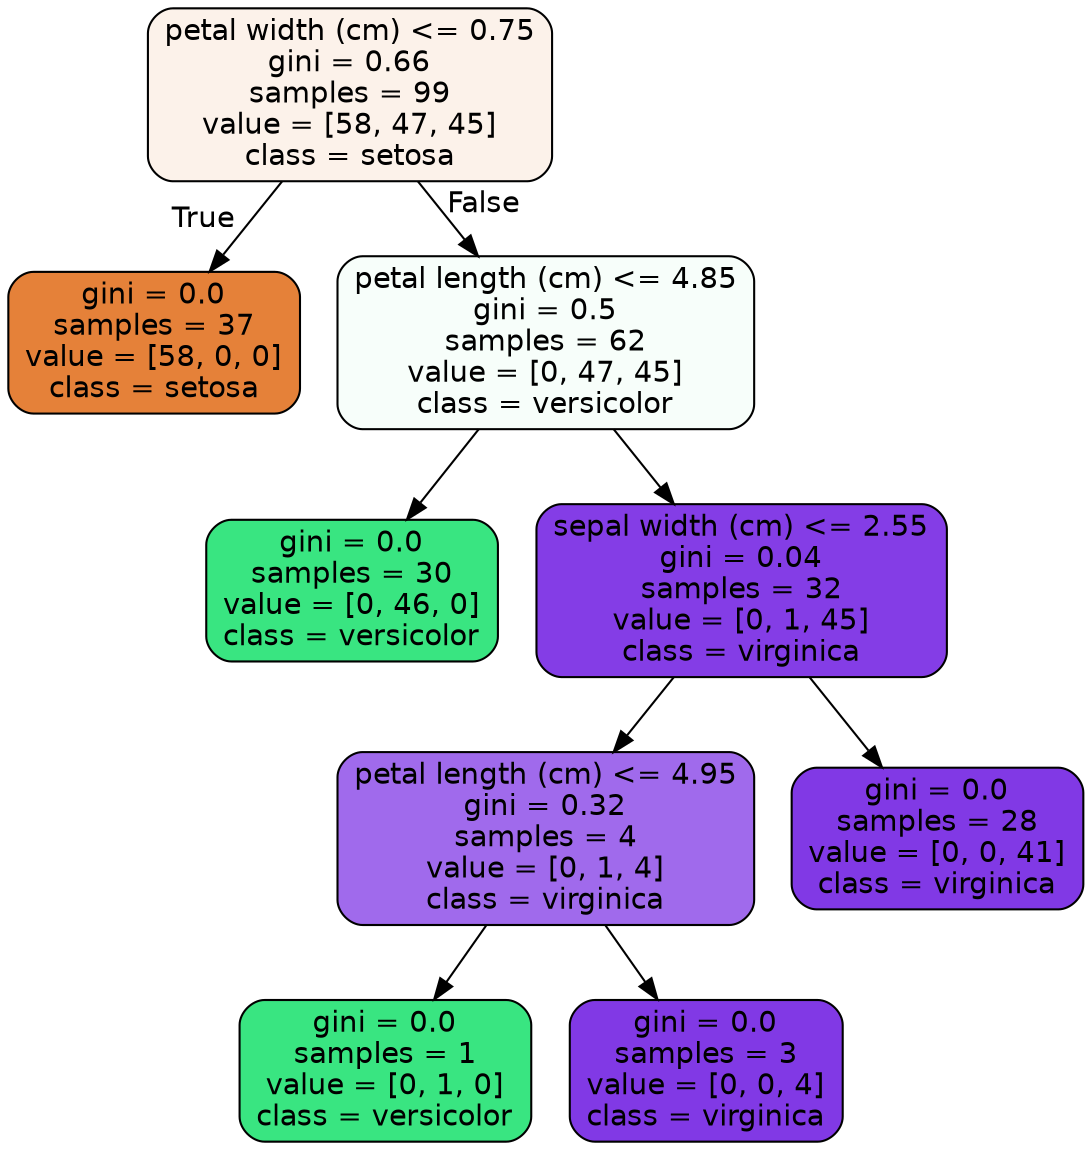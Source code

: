digraph Tree {
node [shape=box, style="filled, rounded", color="black", fontname="helvetica"] ;
edge [fontname="helvetica"] ;
0 [label="petal width (cm) <= 0.75\ngini = 0.66\nsamples = 99\nvalue = [58, 47, 45]\nclass = setosa", fillcolor="#fcf2ea"] ;
1 [label="gini = 0.0\nsamples = 37\nvalue = [58, 0, 0]\nclass = setosa", fillcolor="#e58139"] ;
0 -> 1 [labeldistance=2.5, labelangle=45, headlabel="True"] ;
2 [label="petal length (cm) <= 4.85\ngini = 0.5\nsamples = 62\nvalue = [0, 47, 45]\nclass = versicolor", fillcolor="#f7fefa"] ;
0 -> 2 [labeldistance=2.5, labelangle=-45, headlabel="False"] ;
3 [label="gini = 0.0\nsamples = 30\nvalue = [0, 46, 0]\nclass = versicolor", fillcolor="#39e581"] ;
2 -> 3 ;
4 [label="sepal width (cm) <= 2.55\ngini = 0.04\nsamples = 32\nvalue = [0, 1, 45]\nclass = virginica", fillcolor="#843de6"] ;
2 -> 4 ;
5 [label="petal length (cm) <= 4.95\ngini = 0.32\nsamples = 4\nvalue = [0, 1, 4]\nclass = virginica", fillcolor="#a06aec"] ;
4 -> 5 ;
6 [label="gini = 0.0\nsamples = 1\nvalue = [0, 1, 0]\nclass = versicolor", fillcolor="#39e581"] ;
5 -> 6 ;
7 [label="gini = 0.0\nsamples = 3\nvalue = [0, 0, 4]\nclass = virginica", fillcolor="#8139e5"] ;
5 -> 7 ;
8 [label="gini = 0.0\nsamples = 28\nvalue = [0, 0, 41]\nclass = virginica", fillcolor="#8139e5"] ;
4 -> 8 ;
}